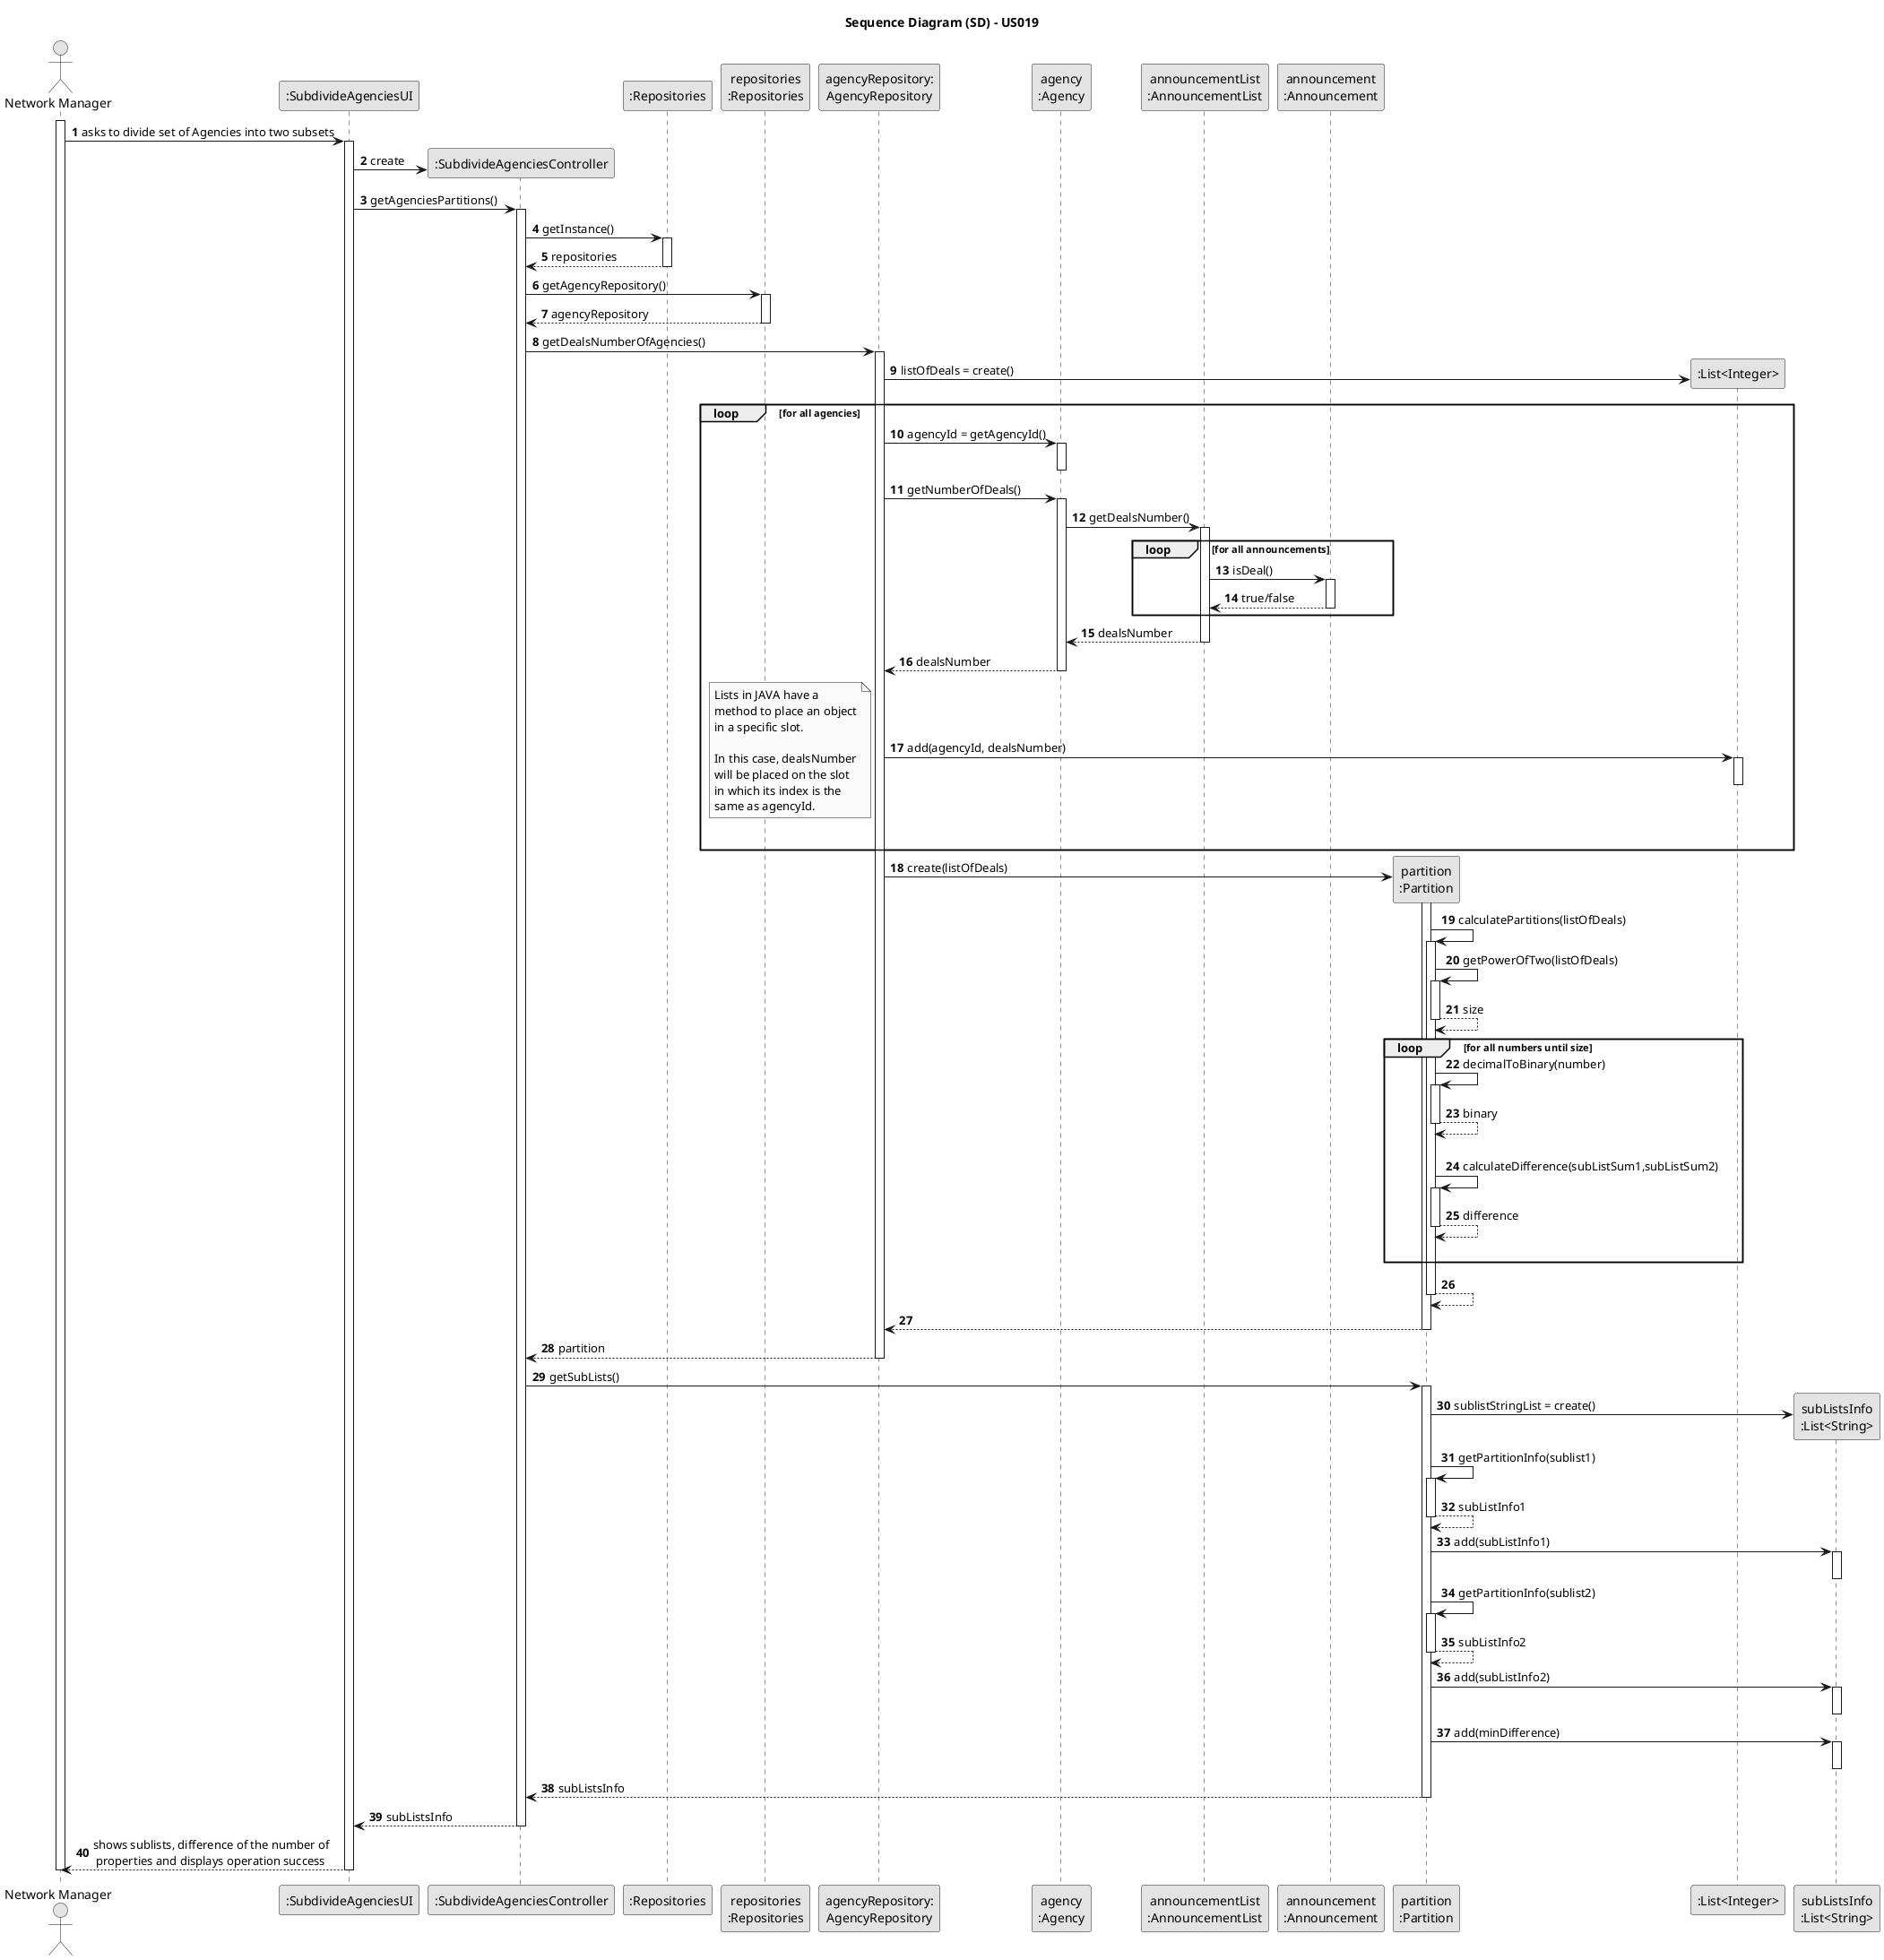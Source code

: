 @startuml
skinparam monochrome true
skinparam packageStyle rectangle
skinparam shadowing false

autonumber

'hide footbox
actor "Network Manager" as NWM
participant ":SubdivideAgenciesUI" as UI
participant ":SubdivideAgenciesController" as CTRL
participant ":Repositories" as RepositorySingleton
participant "repositories\n:Repositories" as PLAT
participant "agencyRepository:\nAgencyRepository" as AgencyRepository
participant "agency\n:Agency" as AGC
participant "announcementList\n:AnnouncementList" as ANNOUNCELIST
participant "announcement\n:Announcement" as ANNOUNCE
participant "partition\n:Partition" as PART
participant ":List<Integer>" as INTEGERLIST
participant "subListsInfo\n:List<String>" as STRINGLIST


title Sequence Diagram (SD) - US019

activate NWM

        NWM -> UI : asks to divide set of Agencies into two subsets

        activate UI

            UI -> CTRL** : create

            UI -> CTRL : getAgenciesPartitions()
            activate CTRL

                CTRL -> RepositorySingleton : getInstance()
                activate RepositorySingleton

                    RepositorySingleton --> CTRL: repositories
                deactivate RepositorySingleton

                CTRL -> PLAT : getAgencyRepository()
                activate PLAT

                    PLAT --> CTRL: agencyRepository
                deactivate PLAT

            CTRL -> AgencyRepository : getDealsNumberOfAgencies()

            activate AgencyRepository

            AgencyRepository -> INTEGERLIST** : listOfDeals = create()

            loop for all agencies

                AgencyRepository -> AGC : agencyId = getAgencyId()
                activate AGC
                deactivate AGC

                AgencyRepository -> AGC : getNumberOfDeals()
                activate AGC

                AGC -> ANNOUNCELIST : getDealsNumber()
                activate ANNOUNCELIST

                loop for all announcements

                ANNOUNCELIST -> ANNOUNCE : isDeal()

                activate ANNOUNCE

                ANNOUNCE --> ANNOUNCELIST : true/false

                deactivate ANNOUNCE

                end loop

                ANNOUNCELIST --> AGC : dealsNumber
                deactivate ANNOUNCELIST

                AGC --> AgencyRepository : dealsNumber

                deactivate AGC

                AgencyRepository -> INTEGERLIST : add(agencyId, dealsNumber)
                note left
                Lists in JAVA have a
                method to place an object
                in a specific slot.

                In this case, dealsNumber
                will be placed on the slot
                in which its index is the
                same as agencyId.
                end note

                activate INTEGERLIST
                deactivate INTEGERLIST

             end loop



           AgencyRepository -> PART**: create(listOfDeals)
            activate PART

            PART -> PART : calculatePartitions(listOfDeals)
            activate PART

            PART -> PART : getPowerOfTwo(listOfDeals)
            activate PART
            PART --> PART : size
            deactivate PART

            loop for all numbers until size

            PART -> PART: decimalToBinary(number)
            activate PART

            PART --> PART : binary
            deactivate PART
            |||
            PART -> PART: calculateDifference(subListSum1,subListSum2)
            activate PART

            PART --> PART : difference
            deactivate PART
            |||
            end loop
            PART --> PART :
            deactivate PART

             PART  --> AgencyRepository:
            deactivate PART

             AgencyRepository --> CTRL : partition
             deactivate AgencyRepository

            CTRL -> PART : getSubLists()
            activate PART

            PART -> STRINGLIST** : sublistStringList = create()

            PART -> PART: getPartitionInfo(sublist1)
            activate PART

            PART --> PART : subListInfo1
            deactivate PART

            PART -> STRINGLIST : add(subListInfo1)
            activate STRINGLIST
            deactivate STRINGLIST

            PART -> PART: getPartitionInfo(sublist2)
            activate PART

            PART --> PART : subListInfo2
            deactivate PART

            PART -> STRINGLIST : add(subListInfo2)
            activate STRINGLIST
            deactivate STRINGLIST

            PART -> STRINGLIST : add(minDifference)
            activate STRINGLIST
            deactivate STRINGLIST

            PART --> CTRL: subListsInfo
            deactivate PART

            CTRL --> UI: subListsInfo
            deactivate CTRL

            UI --> NWM: shows sublists, difference of the number of\n properties and displays operation success
             deactivate UI

deactivate NWM

@enduml